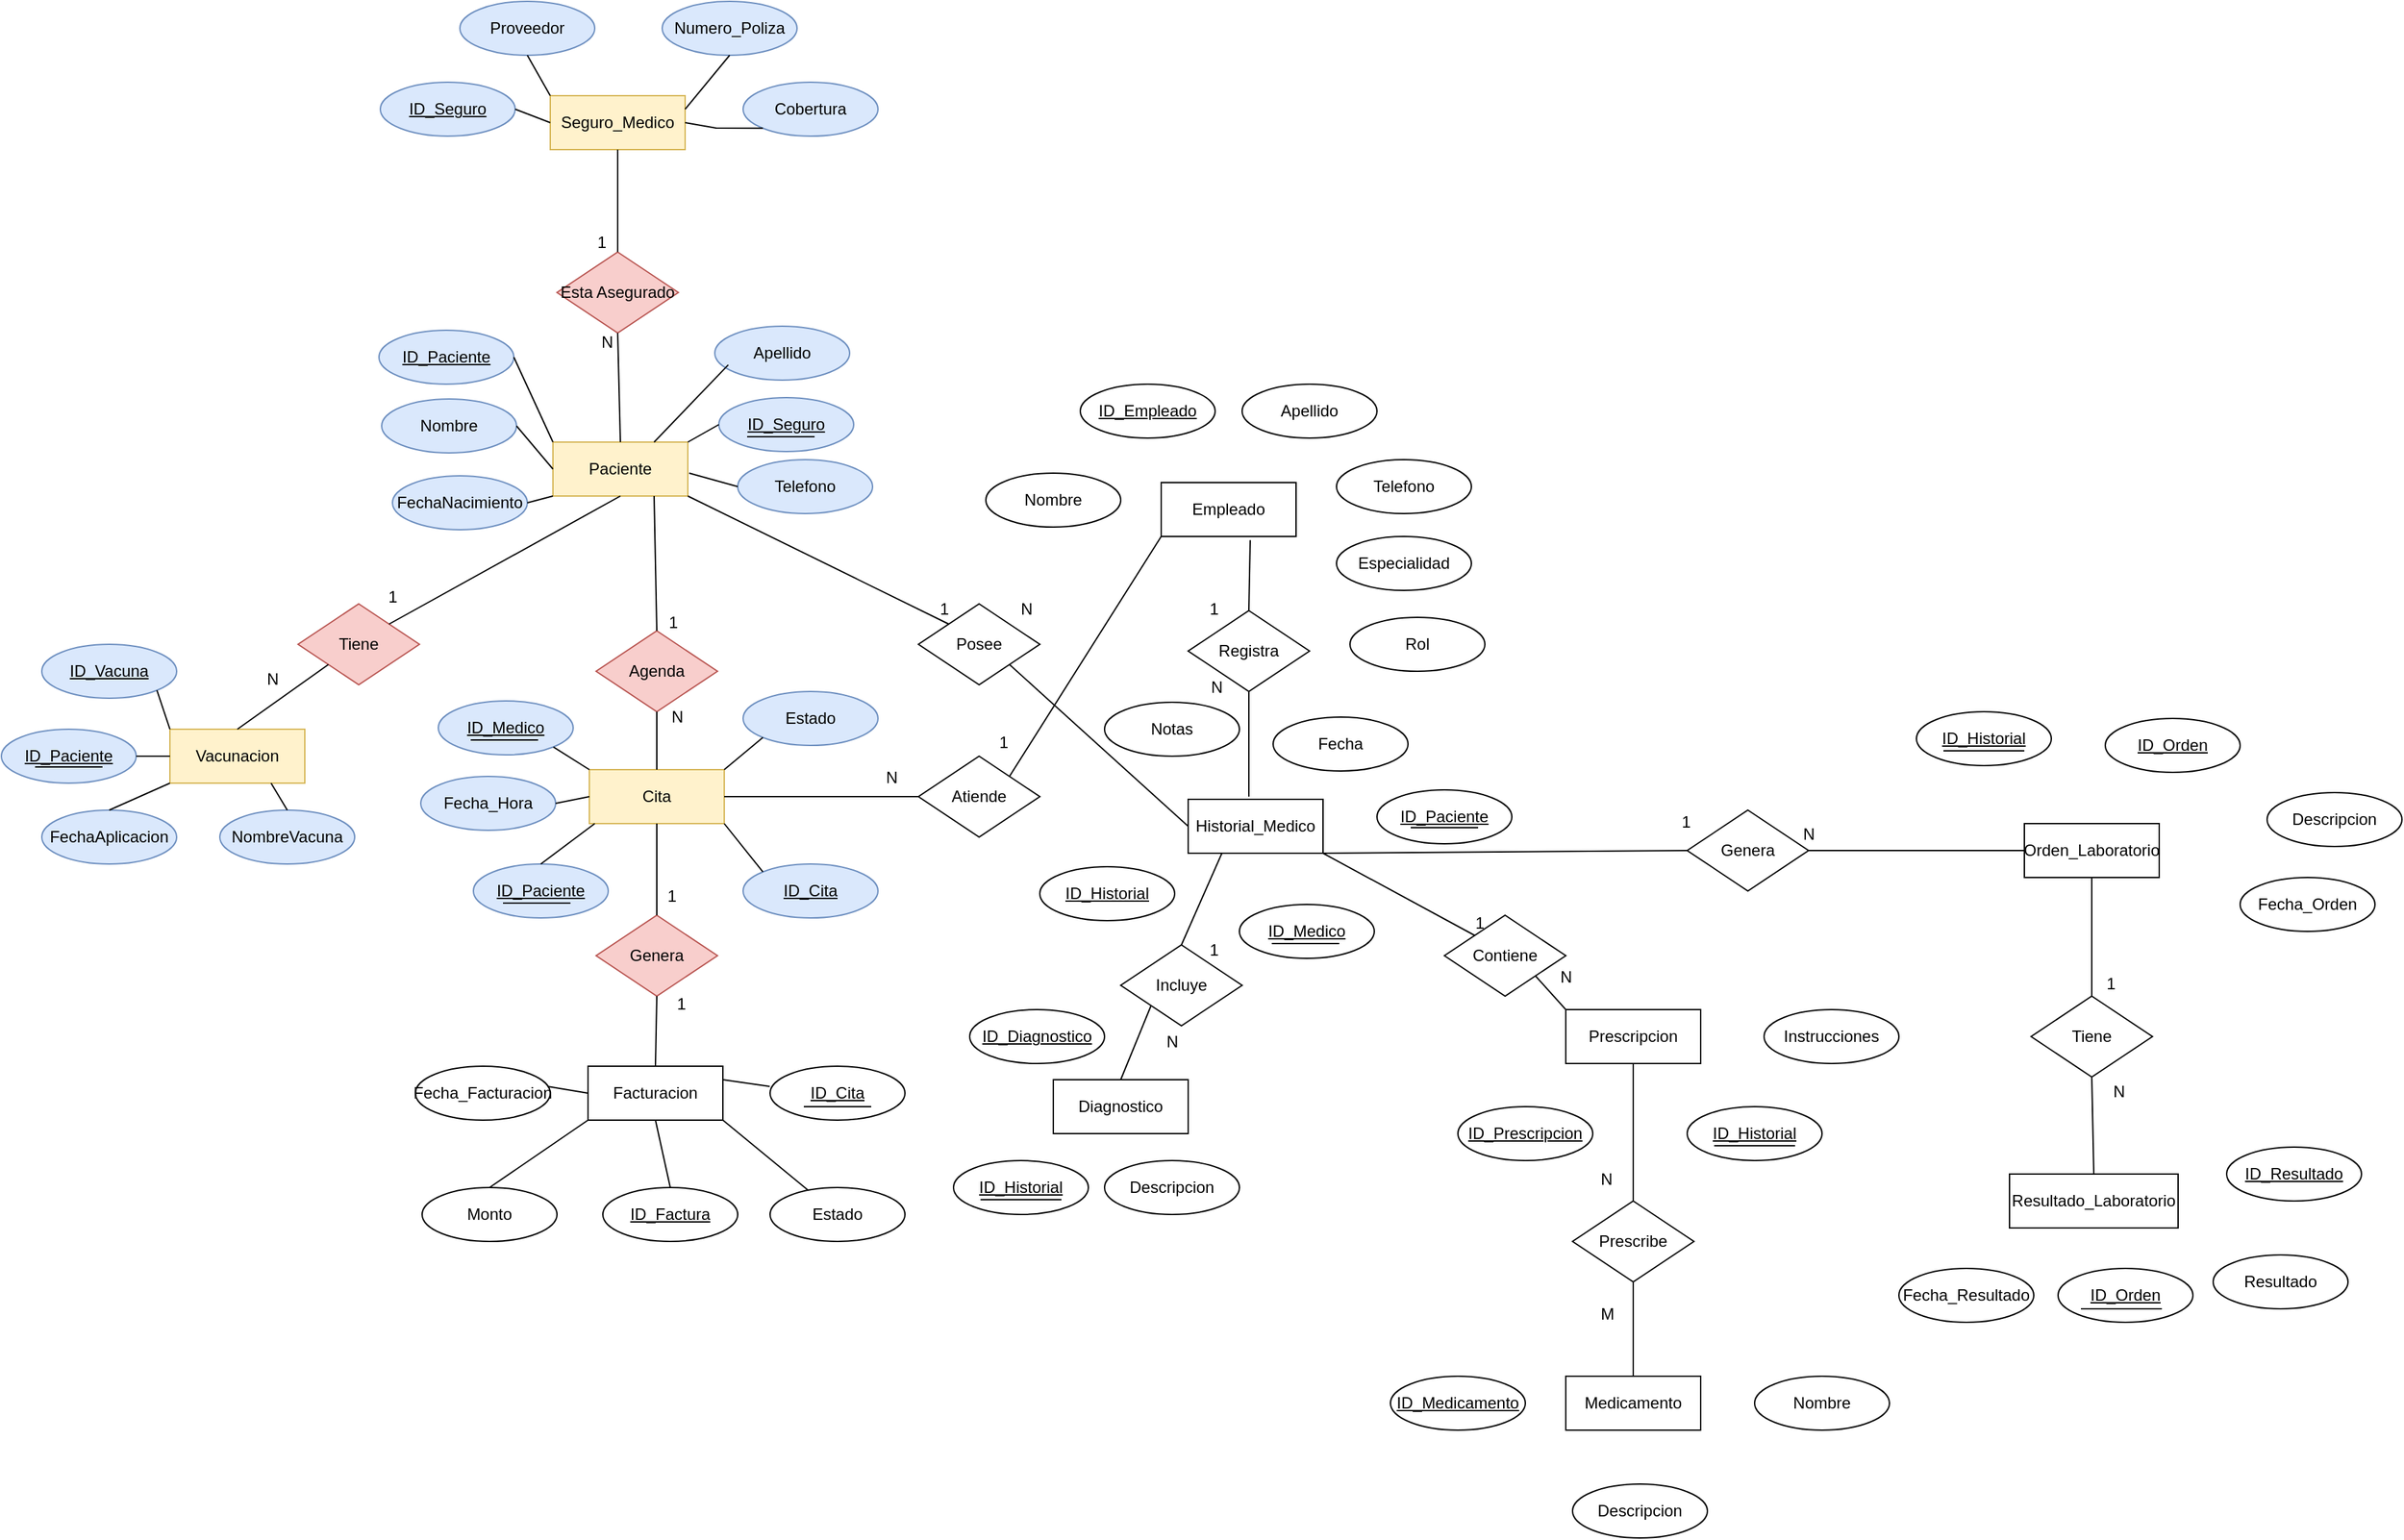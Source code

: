 <mxfile version="26.0.16">
  <diagram name="Page-1" id="Qb8e3pl5RaUtBhnUwZ13">
    <mxGraphModel dx="1725" dy="1564" grid="1" gridSize="10" guides="1" tooltips="1" connect="1" arrows="1" fold="1" page="1" pageScale="1" pageWidth="850" pageHeight="1100" math="0" shadow="0">
      <root>
        <mxCell id="0" />
        <mxCell id="1" parent="0" />
        <mxCell id="stkBc33TZ4ZUdulqgKSo-1" value="Paciente" style="whiteSpace=wrap;html=1;align=center;fillColor=#fff2cc;strokeColor=#d6b656;" vertex="1" parent="1">
          <mxGeometry x="119" y="-263" width="100" height="40" as="geometry" />
        </mxCell>
        <mxCell id="stkBc33TZ4ZUdulqgKSo-2" value="ID_Paciente" style="ellipse;whiteSpace=wrap;html=1;align=center;fontStyle=4;fillColor=#dae8fc;strokeColor=#6c8ebf;" vertex="1" parent="1">
          <mxGeometry x="-10" y="-346" width="100" height="40" as="geometry" />
        </mxCell>
        <mxCell id="stkBc33TZ4ZUdulqgKSo-3" value="Nombre" style="ellipse;whiteSpace=wrap;html=1;align=center;fillColor=#dae8fc;strokeColor=#6c8ebf;" vertex="1" parent="1">
          <mxGeometry x="-8" y="-295" width="100" height="40" as="geometry" />
        </mxCell>
        <mxCell id="stkBc33TZ4ZUdulqgKSo-4" value="Apellido" style="ellipse;whiteSpace=wrap;html=1;align=center;fillColor=#dae8fc;strokeColor=#6c8ebf;" vertex="1" parent="1">
          <mxGeometry x="239" y="-349" width="100" height="40" as="geometry" />
        </mxCell>
        <mxCell id="stkBc33TZ4ZUdulqgKSo-5" value="FechaNacimiento" style="ellipse;whiteSpace=wrap;html=1;align=center;fillColor=#dae8fc;strokeColor=#6c8ebf;" vertex="1" parent="1">
          <mxGeometry y="-238" width="100" height="40" as="geometry" />
        </mxCell>
        <mxCell id="stkBc33TZ4ZUdulqgKSo-8" value="Telefono" style="ellipse;whiteSpace=wrap;html=1;align=center;fillColor=#dae8fc;strokeColor=#6c8ebf;" vertex="1" parent="1">
          <mxGeometry x="256" y="-250" width="100" height="40" as="geometry" />
        </mxCell>
        <mxCell id="stkBc33TZ4ZUdulqgKSo-11" value="ID_Seguro" style="ellipse;whiteSpace=wrap;html=1;align=center;fontStyle=4;fillColor=#dae8fc;strokeColor=#6c8ebf;" vertex="1" parent="1">
          <mxGeometry x="242" y="-296" width="100" height="40" as="geometry" />
        </mxCell>
        <mxCell id="stkBc33TZ4ZUdulqgKSo-14" value="" style="endArrow=none;html=1;rounded=0;" edge="1" parent="1">
          <mxGeometry relative="1" as="geometry">
            <mxPoint x="263" y="-267" as="sourcePoint" />
            <mxPoint x="313" y="-267" as="targetPoint" />
          </mxGeometry>
        </mxCell>
        <mxCell id="stkBc33TZ4ZUdulqgKSo-15" value="Vacunacion" style="whiteSpace=wrap;html=1;align=center;fillColor=#fff2cc;strokeColor=#d6b656;" vertex="1" parent="1">
          <mxGeometry x="-165" y="-50" width="100" height="40" as="geometry" />
        </mxCell>
        <mxCell id="stkBc33TZ4ZUdulqgKSo-16" value="ID_Paciente" style="ellipse;whiteSpace=wrap;html=1;align=center;fontStyle=4;fillColor=#dae8fc;strokeColor=#6c8ebf;" vertex="1" parent="1">
          <mxGeometry x="-290" y="-50" width="100" height="40" as="geometry" />
        </mxCell>
        <mxCell id="stkBc33TZ4ZUdulqgKSo-17" value="ID_Vacuna" style="ellipse;whiteSpace=wrap;html=1;align=center;fontStyle=4;fillColor=#dae8fc;strokeColor=#6c8ebf;" vertex="1" parent="1">
          <mxGeometry x="-260" y="-113" width="100" height="40" as="geometry" />
        </mxCell>
        <mxCell id="stkBc33TZ4ZUdulqgKSo-19" value="NombreVacuna" style="ellipse;whiteSpace=wrap;html=1;align=center;fillColor=#dae8fc;strokeColor=#6c8ebf;" vertex="1" parent="1">
          <mxGeometry x="-128" y="10" width="100" height="40" as="geometry" />
        </mxCell>
        <mxCell id="stkBc33TZ4ZUdulqgKSo-20" value="FechaAplicacion" style="ellipse;whiteSpace=wrap;html=1;align=center;fillColor=#dae8fc;strokeColor=#6c8ebf;" vertex="1" parent="1">
          <mxGeometry x="-260" y="10" width="100" height="40" as="geometry" />
        </mxCell>
        <mxCell id="stkBc33TZ4ZUdulqgKSo-21" value="Tiene" style="shape=rhombus;perimeter=rhombusPerimeter;whiteSpace=wrap;html=1;align=center;fillColor=#f8cecc;strokeColor=#b85450;" vertex="1" parent="1">
          <mxGeometry x="-70" y="-143" width="90" height="60" as="geometry" />
        </mxCell>
        <mxCell id="stkBc33TZ4ZUdulqgKSo-22" value="" style="endArrow=none;html=1;rounded=0;exitX=0;exitY=1;exitDx=0;exitDy=0;entryX=0.5;entryY=0;entryDx=0;entryDy=0;" edge="1" parent="1" source="stkBc33TZ4ZUdulqgKSo-21" target="stkBc33TZ4ZUdulqgKSo-15">
          <mxGeometry relative="1" as="geometry">
            <mxPoint x="-78.41" y="-80.98" as="sourcePoint" />
            <mxPoint x="180" y="-100" as="targetPoint" />
          </mxGeometry>
        </mxCell>
        <mxCell id="stkBc33TZ4ZUdulqgKSo-23" value="" style="endArrow=none;html=1;rounded=0;exitX=1;exitY=0;exitDx=0;exitDy=0;entryX=0.5;entryY=1;entryDx=0;entryDy=0;" edge="1" parent="1" source="stkBc33TZ4ZUdulqgKSo-21" target="stkBc33TZ4ZUdulqgKSo-1">
          <mxGeometry relative="1" as="geometry">
            <mxPoint x="-37" y="-88" as="sourcePoint" />
            <mxPoint x="-65" y="-50" as="targetPoint" />
          </mxGeometry>
        </mxCell>
        <mxCell id="stkBc33TZ4ZUdulqgKSo-24" value="1" style="text;strokeColor=none;fillColor=none;spacingLeft=4;spacingRight=4;overflow=hidden;rotatable=0;points=[[0,0.5],[1,0.5]];portConstraint=eastwest;fontSize=12;whiteSpace=wrap;html=1;" vertex="1" parent="1">
          <mxGeometry x="-9" y="-162" width="40" height="30" as="geometry" />
        </mxCell>
        <mxCell id="stkBc33TZ4ZUdulqgKSo-25" value="N" style="text;strokeColor=none;fillColor=none;spacingLeft=4;spacingRight=4;overflow=hidden;rotatable=0;points=[[0,0.5],[1,0.5]];portConstraint=eastwest;fontSize=12;whiteSpace=wrap;html=1;" vertex="1" parent="1">
          <mxGeometry x="149" y="-351" width="40" height="30" as="geometry" />
        </mxCell>
        <mxCell id="stkBc33TZ4ZUdulqgKSo-27" value="Seguro_Medico" style="whiteSpace=wrap;html=1;align=center;fillColor=#fff2cc;strokeColor=#d6b656;" vertex="1" parent="1">
          <mxGeometry x="117" y="-520" width="100" height="40" as="geometry" />
        </mxCell>
        <mxCell id="stkBc33TZ4ZUdulqgKSo-28" value="ID_Seguro" style="ellipse;whiteSpace=wrap;html=1;align=center;fontStyle=4;fillColor=#dae8fc;strokeColor=#6c8ebf;" vertex="1" parent="1">
          <mxGeometry x="-9" y="-530" width="100" height="40" as="geometry" />
        </mxCell>
        <mxCell id="stkBc33TZ4ZUdulqgKSo-30" value="Proveedor" style="ellipse;whiteSpace=wrap;html=1;align=center;fillColor=#dae8fc;strokeColor=#6c8ebf;" vertex="1" parent="1">
          <mxGeometry x="50" y="-590" width="100" height="40" as="geometry" />
        </mxCell>
        <mxCell id="stkBc33TZ4ZUdulqgKSo-31" value="Numero_Poliza" style="ellipse;whiteSpace=wrap;html=1;align=center;fillColor=#dae8fc;strokeColor=#6c8ebf;" vertex="1" parent="1">
          <mxGeometry x="200" y="-590" width="100" height="40" as="geometry" />
        </mxCell>
        <mxCell id="stkBc33TZ4ZUdulqgKSo-33" value="Cobertura" style="ellipse;whiteSpace=wrap;html=1;align=center;fillColor=#dae8fc;strokeColor=#6c8ebf;" vertex="1" parent="1">
          <mxGeometry x="260" y="-530" width="100" height="40" as="geometry" />
        </mxCell>
        <mxCell id="stkBc33TZ4ZUdulqgKSo-34" value="Esta Asegurado" style="shape=rhombus;perimeter=rhombusPerimeter;whiteSpace=wrap;html=1;align=center;fillColor=#f8cecc;strokeColor=#b85450;" vertex="1" parent="1">
          <mxGeometry x="122" y="-404" width="90" height="60" as="geometry" />
        </mxCell>
        <mxCell id="stkBc33TZ4ZUdulqgKSo-35" value="" style="endArrow=none;html=1;rounded=0;exitX=0.5;exitY=1;exitDx=0;exitDy=0;entryX=0.5;entryY=0;entryDx=0;entryDy=0;" edge="1" parent="1" source="stkBc33TZ4ZUdulqgKSo-34" target="stkBc33TZ4ZUdulqgKSo-1">
          <mxGeometry relative="1" as="geometry">
            <mxPoint x="8" y="-118" as="sourcePoint" />
            <mxPoint x="179" y="-213" as="targetPoint" />
          </mxGeometry>
        </mxCell>
        <mxCell id="stkBc33TZ4ZUdulqgKSo-36" value="" style="endArrow=none;html=1;rounded=0;exitX=0.5;exitY=0;exitDx=0;exitDy=0;entryX=0.5;entryY=1;entryDx=0;entryDy=0;" edge="1" parent="1" source="stkBc33TZ4ZUdulqgKSo-34" target="stkBc33TZ4ZUdulqgKSo-27">
          <mxGeometry relative="1" as="geometry">
            <mxPoint x="177" y="-334" as="sourcePoint" />
            <mxPoint x="179" y="-253" as="targetPoint" />
          </mxGeometry>
        </mxCell>
        <mxCell id="stkBc33TZ4ZUdulqgKSo-37" value="N" style="text;strokeColor=none;fillColor=none;spacingLeft=4;spacingRight=4;overflow=hidden;rotatable=0;points=[[0,0.5],[1,0.5]];portConstraint=eastwest;fontSize=12;whiteSpace=wrap;html=1;" vertex="1" parent="1">
          <mxGeometry x="-99" y="-101" width="40" height="30" as="geometry" />
        </mxCell>
        <mxCell id="stkBc33TZ4ZUdulqgKSo-38" value="1" style="text;strokeColor=none;fillColor=none;spacingLeft=4;spacingRight=4;overflow=hidden;rotatable=0;points=[[0,0.5],[1,0.5]];portConstraint=eastwest;fontSize=12;whiteSpace=wrap;html=1;" vertex="1" parent="1">
          <mxGeometry x="146" y="-425" width="40" height="30" as="geometry" />
        </mxCell>
        <mxCell id="stkBc33TZ4ZUdulqgKSo-39" value="Cita" style="whiteSpace=wrap;html=1;align=center;fillColor=#fff2cc;strokeColor=#d6b656;" vertex="1" parent="1">
          <mxGeometry x="146" y="-20" width="100" height="40" as="geometry" />
        </mxCell>
        <mxCell id="stkBc33TZ4ZUdulqgKSo-40" value="ID_Paciente" style="ellipse;whiteSpace=wrap;html=1;align=center;fontStyle=4;fillColor=#dae8fc;strokeColor=#6c8ebf;" vertex="1" parent="1">
          <mxGeometry x="60" y="50" width="100" height="40" as="geometry" />
        </mxCell>
        <mxCell id="stkBc33TZ4ZUdulqgKSo-41" value="ID_Cita" style="ellipse;whiteSpace=wrap;html=1;align=center;fontStyle=4;" vertex="1" parent="1">
          <mxGeometry x="280" y="200" width="100" height="40" as="geometry" />
        </mxCell>
        <mxCell id="stkBc33TZ4ZUdulqgKSo-42" value="ID_Medico" style="ellipse;whiteSpace=wrap;html=1;align=center;fontStyle=4;fillColor=#dae8fc;strokeColor=#6c8ebf;" vertex="1" parent="1">
          <mxGeometry x="34" y="-71" width="100" height="40" as="geometry" />
        </mxCell>
        <mxCell id="stkBc33TZ4ZUdulqgKSo-43" value="Fecha_Hora" style="ellipse;whiteSpace=wrap;html=1;align=center;fillColor=#dae8fc;strokeColor=#6c8ebf;" vertex="1" parent="1">
          <mxGeometry x="21" y="-15" width="100" height="40" as="geometry" />
        </mxCell>
        <mxCell id="stkBc33TZ4ZUdulqgKSo-44" value="Estado" style="ellipse;whiteSpace=wrap;html=1;align=center;fillColor=#dae8fc;strokeColor=#6c8ebf;" vertex="1" parent="1">
          <mxGeometry x="260" y="-78" width="100" height="40" as="geometry" />
        </mxCell>
        <mxCell id="stkBc33TZ4ZUdulqgKSo-45" value="Agenda" style="shape=rhombus;perimeter=rhombusPerimeter;whiteSpace=wrap;html=1;align=center;fillColor=#f8cecc;strokeColor=#b85450;" vertex="1" parent="1">
          <mxGeometry x="151" y="-123" width="90" height="60" as="geometry" />
        </mxCell>
        <mxCell id="stkBc33TZ4ZUdulqgKSo-46" value="" style="endArrow=none;html=1;rounded=0;exitX=0.75;exitY=1;exitDx=0;exitDy=0;entryX=0.5;entryY=0;entryDx=0;entryDy=0;" edge="1" parent="1" source="stkBc33TZ4ZUdulqgKSo-1" target="stkBc33TZ4ZUdulqgKSo-45">
          <mxGeometry relative="1" as="geometry">
            <mxPoint x="440" y="-123" as="sourcePoint" />
            <mxPoint x="442" y="-42" as="targetPoint" />
          </mxGeometry>
        </mxCell>
        <mxCell id="stkBc33TZ4ZUdulqgKSo-47" value="" style="endArrow=none;html=1;rounded=0;exitX=0.5;exitY=1;exitDx=0;exitDy=0;entryX=0.5;entryY=0;entryDx=0;entryDy=0;" edge="1" parent="1" source="stkBc33TZ4ZUdulqgKSo-45" target="stkBc33TZ4ZUdulqgKSo-39">
          <mxGeometry relative="1" as="geometry">
            <mxPoint x="204" y="-213" as="sourcePoint" />
            <mxPoint x="206" y="-113" as="targetPoint" />
          </mxGeometry>
        </mxCell>
        <mxCell id="stkBc33TZ4ZUdulqgKSo-48" value="1" style="text;strokeColor=none;fillColor=none;spacingLeft=4;spacingRight=4;overflow=hidden;rotatable=0;points=[[0,0.5],[1,0.5]];portConstraint=eastwest;fontSize=12;whiteSpace=wrap;html=1;" vertex="1" parent="1">
          <mxGeometry x="199" y="-143" width="40" height="30" as="geometry" />
        </mxCell>
        <mxCell id="stkBc33TZ4ZUdulqgKSo-49" value="N" style="text;strokeColor=none;fillColor=none;spacingLeft=4;spacingRight=4;overflow=hidden;rotatable=0;points=[[0,0.5],[1,0.5]];portConstraint=eastwest;fontSize=12;whiteSpace=wrap;html=1;" vertex="1" parent="1">
          <mxGeometry x="201" y="-73" width="40" height="30" as="geometry" />
        </mxCell>
        <mxCell id="stkBc33TZ4ZUdulqgKSo-50" value="" style="endArrow=none;html=1;rounded=0;" edge="1" parent="1">
          <mxGeometry relative="1" as="geometry">
            <mxPoint x="-265" y="-22" as="sourcePoint" />
            <mxPoint x="-215" y="-22" as="targetPoint" />
          </mxGeometry>
        </mxCell>
        <mxCell id="stkBc33TZ4ZUdulqgKSo-51" value="" style="endArrow=none;html=1;rounded=0;" edge="1" parent="1">
          <mxGeometry relative="1" as="geometry">
            <mxPoint x="58" y="-42" as="sourcePoint" />
            <mxPoint x="108" y="-42" as="targetPoint" />
          </mxGeometry>
        </mxCell>
        <mxCell id="stkBc33TZ4ZUdulqgKSo-52" value="" style="endArrow=none;html=1;rounded=0;" edge="1" parent="1">
          <mxGeometry relative="1" as="geometry">
            <mxPoint x="82" y="79" as="sourcePoint" />
            <mxPoint x="132" y="79" as="targetPoint" />
          </mxGeometry>
        </mxCell>
        <mxCell id="stkBc33TZ4ZUdulqgKSo-53" value="Facturacion" style="whiteSpace=wrap;html=1;align=center;" vertex="1" parent="1">
          <mxGeometry x="145" y="200" width="100" height="40" as="geometry" />
        </mxCell>
        <mxCell id="stkBc33TZ4ZUdulqgKSo-54" value="ID_Factura" style="ellipse;whiteSpace=wrap;html=1;align=center;fontStyle=4;" vertex="1" parent="1">
          <mxGeometry x="156" y="290" width="100" height="40" as="geometry" />
        </mxCell>
        <mxCell id="stkBc33TZ4ZUdulqgKSo-55" value="Monto" style="ellipse;whiteSpace=wrap;html=1;align=center;" vertex="1" parent="1">
          <mxGeometry x="22" y="290" width="100" height="40" as="geometry" />
        </mxCell>
        <mxCell id="stkBc33TZ4ZUdulqgKSo-56" value="Estado" style="ellipse;whiteSpace=wrap;html=1;align=center;" vertex="1" parent="1">
          <mxGeometry x="280" y="290" width="100" height="40" as="geometry" />
        </mxCell>
        <mxCell id="stkBc33TZ4ZUdulqgKSo-57" value="Fecha_Facturacion" style="ellipse;whiteSpace=wrap;html=1;align=center;" vertex="1" parent="1">
          <mxGeometry x="17" y="200" width="100" height="40" as="geometry" />
        </mxCell>
        <mxCell id="stkBc33TZ4ZUdulqgKSo-58" value="ID_Cita" style="ellipse;whiteSpace=wrap;html=1;align=center;fontStyle=4;fillColor=#dae8fc;strokeColor=#6c8ebf;" vertex="1" parent="1">
          <mxGeometry x="260" y="50" width="100" height="40" as="geometry" />
        </mxCell>
        <mxCell id="stkBc33TZ4ZUdulqgKSo-59" value="" style="endArrow=none;html=1;rounded=0;" edge="1" parent="1">
          <mxGeometry relative="1" as="geometry">
            <mxPoint x="305" y="230" as="sourcePoint" />
            <mxPoint x="355" y="230" as="targetPoint" />
          </mxGeometry>
        </mxCell>
        <mxCell id="stkBc33TZ4ZUdulqgKSo-60" value="Genera" style="shape=rhombus;perimeter=rhombusPerimeter;whiteSpace=wrap;html=1;align=center;fillColor=#f8cecc;strokeColor=#b85450;" vertex="1" parent="1">
          <mxGeometry x="151" y="88" width="90" height="60" as="geometry" />
        </mxCell>
        <mxCell id="stkBc33TZ4ZUdulqgKSo-61" value="" style="endArrow=none;html=1;rounded=0;exitX=0.5;exitY=1;exitDx=0;exitDy=0;entryX=0.5;entryY=0;entryDx=0;entryDy=0;" edge="1" parent="1" source="stkBc33TZ4ZUdulqgKSo-39" target="stkBc33TZ4ZUdulqgKSo-60">
          <mxGeometry relative="1" as="geometry">
            <mxPoint x="200" y="40" as="sourcePoint" />
            <mxPoint x="200" y="83" as="targetPoint" />
          </mxGeometry>
        </mxCell>
        <mxCell id="stkBc33TZ4ZUdulqgKSo-63" value="" style="endArrow=none;html=1;rounded=0;entryX=0.5;entryY=0;entryDx=0;entryDy=0;exitX=0.5;exitY=1;exitDx=0;exitDy=0;" edge="1" parent="1" source="stkBc33TZ4ZUdulqgKSo-60" target="stkBc33TZ4ZUdulqgKSo-53">
          <mxGeometry relative="1" as="geometry">
            <mxPoint x="292" y="120" as="sourcePoint" />
            <mxPoint x="291.5" y="188" as="targetPoint" />
          </mxGeometry>
        </mxCell>
        <mxCell id="stkBc33TZ4ZUdulqgKSo-64" value="1" style="text;strokeColor=none;fillColor=none;spacingLeft=4;spacingRight=4;overflow=hidden;rotatable=0;points=[[0,0.5],[1,0.5]];portConstraint=eastwest;fontSize=12;whiteSpace=wrap;html=1;" vertex="1" parent="1">
          <mxGeometry x="198" y="60" width="40" height="30" as="geometry" />
        </mxCell>
        <mxCell id="stkBc33TZ4ZUdulqgKSo-66" value="1" style="text;strokeColor=none;fillColor=none;spacingLeft=4;spacingRight=4;overflow=hidden;rotatable=0;points=[[0,0.5],[1,0.5]];portConstraint=eastwest;fontSize=12;whiteSpace=wrap;html=1;" vertex="1" parent="1">
          <mxGeometry x="205" y="140" width="40" height="30" as="geometry" />
        </mxCell>
        <mxCell id="stkBc33TZ4ZUdulqgKSo-68" value="Empleado" style="whiteSpace=wrap;html=1;align=center;" vertex="1" parent="1">
          <mxGeometry x="570" y="-233" width="100" height="40" as="geometry" />
        </mxCell>
        <mxCell id="stkBc33TZ4ZUdulqgKSo-69" value="ID_Empleado" style="ellipse;whiteSpace=wrap;html=1;align=center;fontStyle=4;" vertex="1" parent="1">
          <mxGeometry x="510" y="-306" width="100" height="40" as="geometry" />
        </mxCell>
        <mxCell id="stkBc33TZ4ZUdulqgKSo-70" value="Nombre" style="ellipse;whiteSpace=wrap;html=1;align=center;" vertex="1" parent="1">
          <mxGeometry x="440" y="-240" width="100" height="40" as="geometry" />
        </mxCell>
        <mxCell id="stkBc33TZ4ZUdulqgKSo-71" value="Apellido" style="ellipse;whiteSpace=wrap;html=1;align=center;" vertex="1" parent="1">
          <mxGeometry x="630" y="-306" width="100" height="40" as="geometry" />
        </mxCell>
        <mxCell id="stkBc33TZ4ZUdulqgKSo-72" value="Rol" style="ellipse;whiteSpace=wrap;html=1;align=center;" vertex="1" parent="1">
          <mxGeometry x="710" y="-133" width="100" height="40" as="geometry" />
        </mxCell>
        <mxCell id="stkBc33TZ4ZUdulqgKSo-73" value="Telefono" style="ellipse;whiteSpace=wrap;html=1;align=center;" vertex="1" parent="1">
          <mxGeometry x="700" y="-250" width="100" height="40" as="geometry" />
        </mxCell>
        <mxCell id="stkBc33TZ4ZUdulqgKSo-74" value="Especialidad" style="ellipse;whiteSpace=wrap;html=1;align=center;" vertex="1" parent="1">
          <mxGeometry x="700" y="-193" width="100" height="40" as="geometry" />
        </mxCell>
        <mxCell id="stkBc33TZ4ZUdulqgKSo-75" value="Atiende" style="shape=rhombus;perimeter=rhombusPerimeter;whiteSpace=wrap;html=1;align=center;" vertex="1" parent="1">
          <mxGeometry x="390" y="-30" width="90" height="60" as="geometry" />
        </mxCell>
        <mxCell id="stkBc33TZ4ZUdulqgKSo-76" value="" style="endArrow=none;html=1;rounded=0;exitX=1;exitY=0.5;exitDx=0;exitDy=0;entryX=0;entryY=0.5;entryDx=0;entryDy=0;" edge="1" parent="1" source="stkBc33TZ4ZUdulqgKSo-39" target="stkBc33TZ4ZUdulqgKSo-75">
          <mxGeometry relative="1" as="geometry">
            <mxPoint x="434" y="-123" as="sourcePoint" />
            <mxPoint x="436" y="-23" as="targetPoint" />
          </mxGeometry>
        </mxCell>
        <mxCell id="stkBc33TZ4ZUdulqgKSo-77" value="" style="endArrow=none;html=1;rounded=0;exitX=0;exitY=1;exitDx=0;exitDy=0;entryX=1;entryY=0;entryDx=0;entryDy=0;" edge="1" parent="1" source="stkBc33TZ4ZUdulqgKSo-68" target="stkBc33TZ4ZUdulqgKSo-75">
          <mxGeometry relative="1" as="geometry">
            <mxPoint x="538" y="-113" as="sourcePoint" />
            <mxPoint x="540" y="-13" as="targetPoint" />
          </mxGeometry>
        </mxCell>
        <mxCell id="stkBc33TZ4ZUdulqgKSo-78" value="1" style="text;strokeColor=none;fillColor=none;spacingLeft=4;spacingRight=4;overflow=hidden;rotatable=0;points=[[0,0.5],[1,0.5]];portConstraint=eastwest;fontSize=12;whiteSpace=wrap;html=1;" vertex="1" parent="1">
          <mxGeometry x="444" y="-54" width="40" height="30" as="geometry" />
        </mxCell>
        <mxCell id="stkBc33TZ4ZUdulqgKSo-79" value="N" style="text;strokeColor=none;fillColor=none;spacingLeft=4;spacingRight=4;overflow=hidden;rotatable=0;points=[[0,0.5],[1,0.5]];portConstraint=eastwest;fontSize=12;whiteSpace=wrap;html=1;" vertex="1" parent="1">
          <mxGeometry x="360" y="-28" width="40" height="30" as="geometry" />
        </mxCell>
        <mxCell id="stkBc33TZ4ZUdulqgKSo-81" value="Historial_Medico" style="whiteSpace=wrap;html=1;align=center;" vertex="1" parent="1">
          <mxGeometry x="590" y="2" width="100" height="40" as="geometry" />
        </mxCell>
        <mxCell id="stkBc33TZ4ZUdulqgKSo-82" value="ID_Historial" style="ellipse;whiteSpace=wrap;html=1;align=center;fontStyle=4;" vertex="1" parent="1">
          <mxGeometry x="416" y="270" width="100" height="40" as="geometry" />
        </mxCell>
        <mxCell id="stkBc33TZ4ZUdulqgKSo-83" value="ID_Paciente" style="ellipse;whiteSpace=wrap;html=1;align=center;fontStyle=4;" vertex="1" parent="1">
          <mxGeometry x="730" y="-5" width="100" height="40" as="geometry" />
        </mxCell>
        <mxCell id="stkBc33TZ4ZUdulqgKSo-85" value="ID_Medico" style="ellipse;whiteSpace=wrap;html=1;align=center;fontStyle=4;" vertex="1" parent="1">
          <mxGeometry x="628" y="80" width="100" height="40" as="geometry" />
        </mxCell>
        <mxCell id="stkBc33TZ4ZUdulqgKSo-86" value="Fecha" style="ellipse;whiteSpace=wrap;html=1;align=center;" vertex="1" parent="1">
          <mxGeometry x="653" y="-59" width="100" height="40" as="geometry" />
        </mxCell>
        <mxCell id="stkBc33TZ4ZUdulqgKSo-87" value="Notas" style="ellipse;whiteSpace=wrap;html=1;align=center;" vertex="1" parent="1">
          <mxGeometry x="528" y="-70" width="100" height="40" as="geometry" />
        </mxCell>
        <mxCell id="stkBc33TZ4ZUdulqgKSo-88" value="Posee" style="shape=rhombus;perimeter=rhombusPerimeter;whiteSpace=wrap;html=1;align=center;" vertex="1" parent="1">
          <mxGeometry x="390" y="-143" width="90" height="60" as="geometry" />
        </mxCell>
        <mxCell id="stkBc33TZ4ZUdulqgKSo-89" value="" style="endArrow=none;html=1;rounded=0;exitX=0;exitY=0.5;exitDx=0;exitDy=0;entryX=1;entryY=1;entryDx=0;entryDy=0;" edge="1" parent="1" source="stkBc33TZ4ZUdulqgKSo-81" target="stkBc33TZ4ZUdulqgKSo-88">
          <mxGeometry relative="1" as="geometry">
            <mxPoint x="580" y="-183" as="sourcePoint" />
            <mxPoint x="468" y="-5" as="targetPoint" />
          </mxGeometry>
        </mxCell>
        <mxCell id="stkBc33TZ4ZUdulqgKSo-90" value="" style="endArrow=none;html=1;rounded=0;exitX=0;exitY=0;exitDx=0;exitDy=0;entryX=1;entryY=1;entryDx=0;entryDy=0;" edge="1" parent="1" source="stkBc33TZ4ZUdulqgKSo-88" target="stkBc33TZ4ZUdulqgKSo-1">
          <mxGeometry relative="1" as="geometry">
            <mxPoint x="600" y="32" as="sourcePoint" />
            <mxPoint x="468" y="-88" as="targetPoint" />
          </mxGeometry>
        </mxCell>
        <mxCell id="stkBc33TZ4ZUdulqgKSo-91" value="1" style="text;strokeColor=none;fillColor=none;spacingLeft=4;spacingRight=4;overflow=hidden;rotatable=0;points=[[0,0.5],[1,0.5]];portConstraint=eastwest;fontSize=12;whiteSpace=wrap;html=1;" vertex="1" parent="1">
          <mxGeometry x="600" y="-153" width="40" height="30" as="geometry" />
        </mxCell>
        <mxCell id="stkBc33TZ4ZUdulqgKSo-92" value="N" style="text;strokeColor=none;fillColor=none;spacingLeft=4;spacingRight=4;overflow=hidden;rotatable=0;points=[[0,0.5],[1,0.5]];portConstraint=eastwest;fontSize=12;whiteSpace=wrap;html=1;" vertex="1" parent="1">
          <mxGeometry x="460" y="-153" width="40" height="30" as="geometry" />
        </mxCell>
        <mxCell id="stkBc33TZ4ZUdulqgKSo-93" value="Registra" style="shape=rhombus;perimeter=rhombusPerimeter;whiteSpace=wrap;html=1;align=center;" vertex="1" parent="1">
          <mxGeometry x="590" y="-138" width="90" height="60" as="geometry" />
        </mxCell>
        <mxCell id="stkBc33TZ4ZUdulqgKSo-94" value="" style="endArrow=none;html=1;rounded=0;exitX=0.66;exitY=1.07;exitDx=0;exitDy=0;entryX=0.5;entryY=0;entryDx=0;entryDy=0;exitPerimeter=0;" edge="1" parent="1" source="stkBc33TZ4ZUdulqgKSo-68" target="stkBc33TZ4ZUdulqgKSo-93">
          <mxGeometry relative="1" as="geometry">
            <mxPoint x="580" y="-183" as="sourcePoint" />
            <mxPoint x="468" y="-5" as="targetPoint" />
          </mxGeometry>
        </mxCell>
        <mxCell id="stkBc33TZ4ZUdulqgKSo-95" value="" style="endArrow=none;html=1;rounded=0;exitX=0.5;exitY=1;exitDx=0;exitDy=0;" edge="1" parent="1" source="stkBc33TZ4ZUdulqgKSo-93">
          <mxGeometry relative="1" as="geometry">
            <mxPoint x="590" y="-173" as="sourcePoint" />
            <mxPoint x="635" as="targetPoint" />
          </mxGeometry>
        </mxCell>
        <mxCell id="stkBc33TZ4ZUdulqgKSo-96" value="1" style="text;strokeColor=none;fillColor=none;spacingLeft=4;spacingRight=4;overflow=hidden;rotatable=0;points=[[0,0.5],[1,0.5]];portConstraint=eastwest;fontSize=12;whiteSpace=wrap;html=1;" vertex="1" parent="1">
          <mxGeometry x="400" y="-153" width="40" height="30" as="geometry" />
        </mxCell>
        <mxCell id="stkBc33TZ4ZUdulqgKSo-97" value="N" style="text;strokeColor=none;fillColor=none;spacingLeft=4;spacingRight=4;overflow=hidden;rotatable=0;points=[[0,0.5],[1,0.5]];portConstraint=eastwest;fontSize=12;whiteSpace=wrap;html=1;" vertex="1" parent="1">
          <mxGeometry x="601" y="-95" width="40" height="30" as="geometry" />
        </mxCell>
        <mxCell id="stkBc33TZ4ZUdulqgKSo-98" value="" style="endArrow=none;html=1;rounded=0;" edge="1" parent="1">
          <mxGeometry relative="1" as="geometry">
            <mxPoint x="755" y="23" as="sourcePoint" />
            <mxPoint x="805" y="23" as="targetPoint" />
          </mxGeometry>
        </mxCell>
        <mxCell id="stkBc33TZ4ZUdulqgKSo-99" value="" style="endArrow=none;html=1;rounded=0;" edge="1" parent="1">
          <mxGeometry relative="1" as="geometry">
            <mxPoint x="652" y="109" as="sourcePoint" />
            <mxPoint x="702" y="109" as="targetPoint" />
          </mxGeometry>
        </mxCell>
        <mxCell id="stkBc33TZ4ZUdulqgKSo-100" value="Diagnostico" style="whiteSpace=wrap;html=1;align=center;" vertex="1" parent="1">
          <mxGeometry x="490" y="210" width="100" height="40" as="geometry" />
        </mxCell>
        <mxCell id="stkBc33TZ4ZUdulqgKSo-101" value="ID_Historial" style="ellipse;whiteSpace=wrap;html=1;align=center;fontStyle=4;" vertex="1" parent="1">
          <mxGeometry x="480" y="52" width="100" height="40" as="geometry" />
        </mxCell>
        <mxCell id="stkBc33TZ4ZUdulqgKSo-102" value="ID_Resultado" style="ellipse;whiteSpace=wrap;html=1;align=center;fontStyle=4;" vertex="1" parent="1">
          <mxGeometry x="1360" y="260" width="100" height="40" as="geometry" />
        </mxCell>
        <mxCell id="stkBc33TZ4ZUdulqgKSo-103" value="Descripcion" style="ellipse;whiteSpace=wrap;html=1;align=center;" vertex="1" parent="1">
          <mxGeometry x="528" y="270" width="100" height="40" as="geometry" />
        </mxCell>
        <mxCell id="stkBc33TZ4ZUdulqgKSo-112" value="" style="endArrow=none;html=1;rounded=0;" edge="1" parent="1">
          <mxGeometry relative="1" as="geometry">
            <mxPoint x="436" y="299" as="sourcePoint" />
            <mxPoint x="496" y="299" as="targetPoint" />
          </mxGeometry>
        </mxCell>
        <mxCell id="stkBc33TZ4ZUdulqgKSo-113" value="Incluye" style="shape=rhombus;perimeter=rhombusPerimeter;whiteSpace=wrap;html=1;align=center;" vertex="1" parent="1">
          <mxGeometry x="540" y="110" width="90" height="60" as="geometry" />
        </mxCell>
        <mxCell id="stkBc33TZ4ZUdulqgKSo-115" value="" style="endArrow=none;html=1;rounded=0;entryX=0.25;entryY=1;entryDx=0;entryDy=0;exitX=0.5;exitY=0;exitDx=0;exitDy=0;" edge="1" parent="1" source="stkBc33TZ4ZUdulqgKSo-113" target="stkBc33TZ4ZUdulqgKSo-81">
          <mxGeometry relative="1" as="geometry">
            <mxPoint x="590" y="110" as="sourcePoint" />
            <mxPoint x="750" y="110" as="targetPoint" />
          </mxGeometry>
        </mxCell>
        <mxCell id="stkBc33TZ4ZUdulqgKSo-117" value="" style="endArrow=none;html=1;rounded=0;entryX=0;entryY=1;entryDx=0;entryDy=0;exitX=0.5;exitY=0;exitDx=0;exitDy=0;" edge="1" parent="1" source="stkBc33TZ4ZUdulqgKSo-100" target="stkBc33TZ4ZUdulqgKSo-113">
          <mxGeometry relative="1" as="geometry">
            <mxPoint x="595" y="120" as="sourcePoint" />
            <mxPoint x="625" y="52" as="targetPoint" />
          </mxGeometry>
        </mxCell>
        <mxCell id="stkBc33TZ4ZUdulqgKSo-118" value="1" style="text;strokeColor=none;fillColor=none;spacingLeft=4;spacingRight=4;overflow=hidden;rotatable=0;points=[[0,0.5],[1,0.5]];portConstraint=eastwest;fontSize=12;whiteSpace=wrap;html=1;" vertex="1" parent="1">
          <mxGeometry x="950" y="5" width="40" height="30" as="geometry" />
        </mxCell>
        <mxCell id="stkBc33TZ4ZUdulqgKSo-119" value="N" style="text;strokeColor=none;fillColor=none;spacingLeft=4;spacingRight=4;overflow=hidden;rotatable=0;points=[[0,0.5],[1,0.5]];portConstraint=eastwest;fontSize=12;whiteSpace=wrap;html=1;" vertex="1" parent="1">
          <mxGeometry x="860" y="120" width="40" height="30" as="geometry" />
        </mxCell>
        <mxCell id="stkBc33TZ4ZUdulqgKSo-120" value="Prescripcion" style="whiteSpace=wrap;html=1;align=center;" vertex="1" parent="1">
          <mxGeometry x="870" y="158" width="100" height="40" as="geometry" />
        </mxCell>
        <mxCell id="stkBc33TZ4ZUdulqgKSo-121" value="ID_Diagnostico" style="ellipse;whiteSpace=wrap;html=1;align=center;fontStyle=4;" vertex="1" parent="1">
          <mxGeometry x="428" y="158" width="100" height="40" as="geometry" />
        </mxCell>
        <mxCell id="stkBc33TZ4ZUdulqgKSo-122" value="ID_Historial" style="ellipse;whiteSpace=wrap;html=1;align=center;fontStyle=4;" vertex="1" parent="1">
          <mxGeometry x="960" y="230" width="100" height="40" as="geometry" />
        </mxCell>
        <mxCell id="stkBc33TZ4ZUdulqgKSo-123" value="" style="endArrow=none;html=1;rounded=0;" edge="1" parent="1">
          <mxGeometry relative="1" as="geometry">
            <mxPoint x="980" y="259" as="sourcePoint" />
            <mxPoint x="1040" y="259" as="targetPoint" />
          </mxGeometry>
        </mxCell>
        <mxCell id="stkBc33TZ4ZUdulqgKSo-124" value="Instrucciones" style="ellipse;whiteSpace=wrap;html=1;align=center;" vertex="1" parent="1">
          <mxGeometry x="1017" y="158" width="100" height="40" as="geometry" />
        </mxCell>
        <mxCell id="stkBc33TZ4ZUdulqgKSo-125" value="Contiene" style="shape=rhombus;perimeter=rhombusPerimeter;whiteSpace=wrap;html=1;align=center;" vertex="1" parent="1">
          <mxGeometry x="780" y="88" width="90" height="60" as="geometry" />
        </mxCell>
        <mxCell id="stkBc33TZ4ZUdulqgKSo-126" value="" style="endArrow=none;html=1;rounded=0;entryX=1;entryY=1;entryDx=0;entryDy=0;exitX=0;exitY=0;exitDx=0;exitDy=0;" edge="1" parent="1" source="stkBc33TZ4ZUdulqgKSo-125" target="stkBc33TZ4ZUdulqgKSo-81">
          <mxGeometry relative="1" as="geometry">
            <mxPoint x="595" y="120" as="sourcePoint" />
            <mxPoint x="625" y="52" as="targetPoint" />
          </mxGeometry>
        </mxCell>
        <mxCell id="stkBc33TZ4ZUdulqgKSo-127" value="" style="endArrow=none;html=1;rounded=0;entryX=1;entryY=1;entryDx=0;entryDy=0;exitX=0;exitY=0;exitDx=0;exitDy=0;" edge="1" parent="1" source="stkBc33TZ4ZUdulqgKSo-120" target="stkBc33TZ4ZUdulqgKSo-125">
          <mxGeometry relative="1" as="geometry">
            <mxPoint x="605" y="130" as="sourcePoint" />
            <mxPoint x="635" y="62" as="targetPoint" />
          </mxGeometry>
        </mxCell>
        <mxCell id="stkBc33TZ4ZUdulqgKSo-128" value="1" style="text;strokeColor=none;fillColor=none;spacingLeft=4;spacingRight=4;overflow=hidden;rotatable=0;points=[[0,0.5],[1,0.5]];portConstraint=eastwest;fontSize=12;whiteSpace=wrap;html=1;" vertex="1" parent="1">
          <mxGeometry x="600" y="100" width="40" height="30" as="geometry" />
        </mxCell>
        <mxCell id="stkBc33TZ4ZUdulqgKSo-129" value="N" style="text;strokeColor=none;fillColor=none;spacingLeft=4;spacingRight=4;overflow=hidden;rotatable=0;points=[[0,0.5],[1,0.5]];portConstraint=eastwest;fontSize=12;whiteSpace=wrap;html=1;" vertex="1" parent="1">
          <mxGeometry x="568" y="168" width="40" height="30" as="geometry" />
        </mxCell>
        <mxCell id="stkBc33TZ4ZUdulqgKSo-130" value="Medicamento" style="whiteSpace=wrap;html=1;align=center;" vertex="1" parent="1">
          <mxGeometry x="870" y="430" width="100" height="40" as="geometry" />
        </mxCell>
        <mxCell id="stkBc33TZ4ZUdulqgKSo-131" value="Prescribe" style="shape=rhombus;perimeter=rhombusPerimeter;whiteSpace=wrap;html=1;align=center;" vertex="1" parent="1">
          <mxGeometry x="875" y="300" width="90" height="60" as="geometry" />
        </mxCell>
        <mxCell id="stkBc33TZ4ZUdulqgKSo-132" value="" style="endArrow=none;html=1;rounded=0;entryX=0.5;entryY=1;entryDx=0;entryDy=0;exitX=0.5;exitY=0;exitDx=0;exitDy=0;" edge="1" parent="1" source="stkBc33TZ4ZUdulqgKSo-131" target="stkBc33TZ4ZUdulqgKSo-120">
          <mxGeometry relative="1" as="geometry">
            <mxPoint x="1323" y="430" as="sourcePoint" />
            <mxPoint x="1210" y="369" as="targetPoint" />
          </mxGeometry>
        </mxCell>
        <mxCell id="stkBc33TZ4ZUdulqgKSo-133" value="" style="endArrow=none;html=1;rounded=0;entryX=0.5;entryY=1;entryDx=0;entryDy=0;exitX=0.5;exitY=0;exitDx=0;exitDy=0;" edge="1" parent="1" source="stkBc33TZ4ZUdulqgKSo-130" target="stkBc33TZ4ZUdulqgKSo-131">
          <mxGeometry relative="1" as="geometry">
            <mxPoint x="930" y="310" as="sourcePoint" />
            <mxPoint x="930" y="208" as="targetPoint" />
          </mxGeometry>
        </mxCell>
        <mxCell id="stkBc33TZ4ZUdulqgKSo-134" value="N" style="text;strokeColor=none;fillColor=none;spacingLeft=4;spacingRight=4;overflow=hidden;rotatable=0;points=[[0,0.5],[1,0.5]];portConstraint=eastwest;fontSize=12;whiteSpace=wrap;html=1;" vertex="1" parent="1">
          <mxGeometry x="890" y="270" width="40" height="30" as="geometry" />
        </mxCell>
        <mxCell id="stkBc33TZ4ZUdulqgKSo-135" value="M" style="text;strokeColor=none;fillColor=none;spacingLeft=4;spacingRight=4;overflow=hidden;rotatable=0;points=[[0,0.5],[1,0.5]];portConstraint=eastwest;fontSize=12;whiteSpace=wrap;html=1;" vertex="1" parent="1">
          <mxGeometry x="890" y="370" width="40" height="30" as="geometry" />
        </mxCell>
        <mxCell id="stkBc33TZ4ZUdulqgKSo-138" value="ID_Medicamento" style="ellipse;whiteSpace=wrap;html=1;align=center;fontStyle=4;" vertex="1" parent="1">
          <mxGeometry x="740" y="430" width="100" height="40" as="geometry" />
        </mxCell>
        <mxCell id="stkBc33TZ4ZUdulqgKSo-140" value="Nombre" style="ellipse;whiteSpace=wrap;html=1;align=center;" vertex="1" parent="1">
          <mxGeometry x="1010" y="430" width="100" height="40" as="geometry" />
        </mxCell>
        <mxCell id="stkBc33TZ4ZUdulqgKSo-141" value="Descripcion" style="ellipse;whiteSpace=wrap;html=1;align=center;" vertex="1" parent="1">
          <mxGeometry x="875" y="510" width="100" height="40" as="geometry" />
        </mxCell>
        <mxCell id="stkBc33TZ4ZUdulqgKSo-142" value="Orden_Laboratorio" style="whiteSpace=wrap;html=1;align=center;" vertex="1" parent="1">
          <mxGeometry x="1210" y="20" width="100" height="40" as="geometry" />
        </mxCell>
        <mxCell id="stkBc33TZ4ZUdulqgKSo-143" value="Genera" style="shape=rhombus;perimeter=rhombusPerimeter;whiteSpace=wrap;html=1;align=center;" vertex="1" parent="1">
          <mxGeometry x="960" y="10" width="90" height="60" as="geometry" />
        </mxCell>
        <mxCell id="stkBc33TZ4ZUdulqgKSo-144" value="" style="endArrow=none;html=1;rounded=0;entryX=1;entryY=1;entryDx=0;entryDy=0;exitX=0;exitY=0.5;exitDx=0;exitDy=0;" edge="1" parent="1" source="stkBc33TZ4ZUdulqgKSo-143" target="stkBc33TZ4ZUdulqgKSo-81">
          <mxGeometry relative="1" as="geometry">
            <mxPoint x="973" y="47" as="sourcePoint" />
            <mxPoint x="700" y="52" as="targetPoint" />
          </mxGeometry>
        </mxCell>
        <mxCell id="stkBc33TZ4ZUdulqgKSo-145" value="" style="endArrow=none;html=1;rounded=0;entryX=0;entryY=0.5;entryDx=0;entryDy=0;" edge="1" parent="1" target="stkBc33TZ4ZUdulqgKSo-142">
          <mxGeometry relative="1" as="geometry">
            <mxPoint x="1050" y="40" as="sourcePoint" />
            <mxPoint x="700" y="52" as="targetPoint" />
          </mxGeometry>
        </mxCell>
        <mxCell id="stkBc33TZ4ZUdulqgKSo-147" value="1" style="text;strokeColor=none;fillColor=none;spacingLeft=4;spacingRight=4;overflow=hidden;rotatable=0;points=[[0,0.5],[1,0.5]];portConstraint=eastwest;fontSize=12;whiteSpace=wrap;html=1;" vertex="1" parent="1">
          <mxGeometry x="797" y="80" width="40" height="30" as="geometry" />
        </mxCell>
        <mxCell id="stkBc33TZ4ZUdulqgKSo-148" value="N" style="text;strokeColor=none;fillColor=none;spacingLeft=4;spacingRight=4;overflow=hidden;rotatable=0;points=[[0,0.5],[1,0.5]];portConstraint=eastwest;fontSize=12;whiteSpace=wrap;html=1;" vertex="1" parent="1">
          <mxGeometry x="1270" y="205" width="40" height="30" as="geometry" />
        </mxCell>
        <mxCell id="stkBc33TZ4ZUdulqgKSo-150" value="ID_Historial" style="ellipse;whiteSpace=wrap;html=1;align=center;fontStyle=4;" vertex="1" parent="1">
          <mxGeometry x="1130" y="-63" width="100" height="40" as="geometry" />
        </mxCell>
        <mxCell id="stkBc33TZ4ZUdulqgKSo-151" value="" style="endArrow=none;html=1;rounded=0;" edge="1" parent="1">
          <mxGeometry relative="1" as="geometry">
            <mxPoint x="1150" y="-34" as="sourcePoint" />
            <mxPoint x="1210" y="-34" as="targetPoint" />
          </mxGeometry>
        </mxCell>
        <mxCell id="stkBc33TZ4ZUdulqgKSo-152" value="ID_Prescripcion" style="ellipse;whiteSpace=wrap;html=1;align=center;fontStyle=4;" vertex="1" parent="1">
          <mxGeometry x="790" y="230" width="100" height="40" as="geometry" />
        </mxCell>
        <mxCell id="stkBc33TZ4ZUdulqgKSo-153" value="Fecha_Orden" style="ellipse;whiteSpace=wrap;html=1;align=center;" vertex="1" parent="1">
          <mxGeometry x="1370" y="60" width="100" height="40" as="geometry" />
        </mxCell>
        <mxCell id="stkBc33TZ4ZUdulqgKSo-154" value="Fecha_Resultado" style="ellipse;whiteSpace=wrap;html=1;align=center;" vertex="1" parent="1">
          <mxGeometry x="1117" y="350" width="100" height="40" as="geometry" />
        </mxCell>
        <mxCell id="stkBc33TZ4ZUdulqgKSo-155" value="Tiene" style="shape=rhombus;perimeter=rhombusPerimeter;whiteSpace=wrap;html=1;align=center;" vertex="1" parent="1">
          <mxGeometry x="1215" y="148" width="90" height="60" as="geometry" />
        </mxCell>
        <mxCell id="stkBc33TZ4ZUdulqgKSo-156" value="Resultado_Laboratorio" style="whiteSpace=wrap;html=1;align=center;" vertex="1" parent="1">
          <mxGeometry x="1199" y="280" width="125" height="40" as="geometry" />
        </mxCell>
        <mxCell id="stkBc33TZ4ZUdulqgKSo-157" value="" style="endArrow=none;html=1;rounded=0;entryX=0.5;entryY=1;entryDx=0;entryDy=0;exitX=0.5;exitY=0;exitDx=0;exitDy=0;" edge="1" parent="1" source="stkBc33TZ4ZUdulqgKSo-155" target="stkBc33TZ4ZUdulqgKSo-142">
          <mxGeometry relative="1" as="geometry">
            <mxPoint x="1060" y="50" as="sourcePoint" />
            <mxPoint x="1220" y="50" as="targetPoint" />
          </mxGeometry>
        </mxCell>
        <mxCell id="stkBc33TZ4ZUdulqgKSo-158" value="" style="endArrow=none;html=1;rounded=0;entryX=0.5;entryY=1;entryDx=0;entryDy=0;exitX=0.5;exitY=0;exitDx=0;exitDy=0;" edge="1" parent="1" source="stkBc33TZ4ZUdulqgKSo-156" target="stkBc33TZ4ZUdulqgKSo-155">
          <mxGeometry relative="1" as="geometry">
            <mxPoint x="1080" y="80" as="sourcePoint" />
            <mxPoint x="1240" y="80" as="targetPoint" />
          </mxGeometry>
        </mxCell>
        <mxCell id="stkBc33TZ4ZUdulqgKSo-159" value="1" style="text;strokeColor=none;fillColor=none;spacingLeft=4;spacingRight=4;overflow=hidden;rotatable=0;points=[[0,0.5],[1,0.5]];portConstraint=eastwest;fontSize=12;whiteSpace=wrap;html=1;" vertex="1" parent="1">
          <mxGeometry x="1265" y="125" width="40" height="30" as="geometry" />
        </mxCell>
        <mxCell id="stkBc33TZ4ZUdulqgKSo-161" value="N" style="text;strokeColor=none;fillColor=none;spacingLeft=4;spacingRight=4;overflow=hidden;rotatable=0;points=[[0,0.5],[1,0.5]];portConstraint=eastwest;fontSize=12;whiteSpace=wrap;html=1;" vertex="1" parent="1">
          <mxGeometry x="1040" y="14" width="40" height="30" as="geometry" />
        </mxCell>
        <mxCell id="stkBc33TZ4ZUdulqgKSo-162" value="ID_Orden" style="ellipse;whiteSpace=wrap;html=1;align=center;fontStyle=4;" vertex="1" parent="1">
          <mxGeometry x="1270" y="-58" width="100" height="40" as="geometry" />
        </mxCell>
        <mxCell id="stkBc33TZ4ZUdulqgKSo-163" value="Resultado" style="ellipse;whiteSpace=wrap;html=1;align=center;" vertex="1" parent="1">
          <mxGeometry x="1350" y="340" width="100" height="40" as="geometry" />
        </mxCell>
        <mxCell id="stkBc33TZ4ZUdulqgKSo-164" value="Descripcion" style="ellipse;whiteSpace=wrap;html=1;align=center;" vertex="1" parent="1">
          <mxGeometry x="1390" y="-3" width="100" height="40" as="geometry" />
        </mxCell>
        <mxCell id="stkBc33TZ4ZUdulqgKSo-165" value="ID_Orden" style="ellipse;whiteSpace=wrap;html=1;align=center;fontStyle=4;" vertex="1" parent="1">
          <mxGeometry x="1235" y="350" width="100" height="40" as="geometry" />
        </mxCell>
        <mxCell id="stkBc33TZ4ZUdulqgKSo-167" value="" style="endArrow=none;html=1;rounded=0;" edge="1" parent="1">
          <mxGeometry relative="1" as="geometry">
            <mxPoint x="1252" y="380" as="sourcePoint" />
            <mxPoint x="1312" y="380" as="targetPoint" />
          </mxGeometry>
        </mxCell>
        <mxCell id="stkBc33TZ4ZUdulqgKSo-168" value="" style="endArrow=none;html=1;rounded=0;entryX=1;entryY=1;entryDx=0;entryDy=0;" edge="1" parent="1" target="stkBc33TZ4ZUdulqgKSo-17">
          <mxGeometry relative="1" as="geometry">
            <mxPoint x="-165" y="-50" as="sourcePoint" />
            <mxPoint x="150" y="-120" as="targetPoint" />
          </mxGeometry>
        </mxCell>
        <mxCell id="stkBc33TZ4ZUdulqgKSo-171" value="" style="endArrow=none;html=1;rounded=0;entryX=1;entryY=0.5;entryDx=0;entryDy=0;exitX=0;exitY=0.5;exitDx=0;exitDy=0;" edge="1" parent="1" source="stkBc33TZ4ZUdulqgKSo-15" target="stkBc33TZ4ZUdulqgKSo-16">
          <mxGeometry relative="1" as="geometry">
            <mxPoint x="-160" y="-30" as="sourcePoint" />
            <mxPoint x="-165" y="-69" as="targetPoint" />
            <Array as="points">
              <mxPoint x="-180" y="-30" />
            </Array>
          </mxGeometry>
        </mxCell>
        <mxCell id="stkBc33TZ4ZUdulqgKSo-172" value="" style="endArrow=none;html=1;rounded=0;entryX=0.5;entryY=0;entryDx=0;entryDy=0;exitX=0;exitY=1;exitDx=0;exitDy=0;" edge="1" parent="1" source="stkBc33TZ4ZUdulqgKSo-15" target="stkBc33TZ4ZUdulqgKSo-20">
          <mxGeometry relative="1" as="geometry">
            <mxPoint x="-145" y="-30" as="sourcePoint" />
            <mxPoint x="-155" y="-59" as="targetPoint" />
          </mxGeometry>
        </mxCell>
        <mxCell id="stkBc33TZ4ZUdulqgKSo-173" value="" style="endArrow=none;html=1;rounded=0;entryX=0.75;entryY=1;entryDx=0;entryDy=0;exitX=0.5;exitY=0;exitDx=0;exitDy=0;" edge="1" parent="1" source="stkBc33TZ4ZUdulqgKSo-19" target="stkBc33TZ4ZUdulqgKSo-15">
          <mxGeometry relative="1" as="geometry">
            <mxPoint x="-135" y="-20" as="sourcePoint" />
            <mxPoint x="-145" y="-49" as="targetPoint" />
          </mxGeometry>
        </mxCell>
        <mxCell id="stkBc33TZ4ZUdulqgKSo-174" value="" style="endArrow=none;html=1;rounded=0;exitX=0;exitY=0;exitDx=0;exitDy=0;entryX=0.5;entryY=1;entryDx=0;entryDy=0;" edge="1" parent="1" source="stkBc33TZ4ZUdulqgKSo-27" target="stkBc33TZ4ZUdulqgKSo-30">
          <mxGeometry relative="1" as="geometry">
            <mxPoint x="177" y="-394" as="sourcePoint" />
            <mxPoint x="177" y="-470" as="targetPoint" />
          </mxGeometry>
        </mxCell>
        <mxCell id="stkBc33TZ4ZUdulqgKSo-175" value="" style="endArrow=none;html=1;rounded=0;exitX=0;exitY=0.5;exitDx=0;exitDy=0;entryX=1;entryY=0.5;entryDx=0;entryDy=0;" edge="1" parent="1" source="stkBc33TZ4ZUdulqgKSo-27" target="stkBc33TZ4ZUdulqgKSo-28">
          <mxGeometry relative="1" as="geometry">
            <mxPoint x="187" y="-384" as="sourcePoint" />
            <mxPoint x="187" y="-460" as="targetPoint" />
          </mxGeometry>
        </mxCell>
        <mxCell id="stkBc33TZ4ZUdulqgKSo-176" value="" style="endArrow=none;html=1;rounded=0;exitX=1;exitY=0.25;exitDx=0;exitDy=0;entryX=0.5;entryY=1;entryDx=0;entryDy=0;" edge="1" parent="1" source="stkBc33TZ4ZUdulqgKSo-27" target="stkBc33TZ4ZUdulqgKSo-31">
          <mxGeometry relative="1" as="geometry">
            <mxPoint x="197" y="-374" as="sourcePoint" />
            <mxPoint x="197" y="-450" as="targetPoint" />
          </mxGeometry>
        </mxCell>
        <mxCell id="stkBc33TZ4ZUdulqgKSo-177" value="" style="endArrow=none;html=1;rounded=0;exitX=0;exitY=1;exitDx=0;exitDy=0;entryX=1;entryY=0.5;entryDx=0;entryDy=0;" edge="1" parent="1" source="stkBc33TZ4ZUdulqgKSo-33" target="stkBc33TZ4ZUdulqgKSo-27">
          <mxGeometry relative="1" as="geometry">
            <mxPoint x="207" y="-364" as="sourcePoint" />
            <mxPoint x="207" y="-440" as="targetPoint" />
            <Array as="points">
              <mxPoint x="240" y="-496" />
            </Array>
          </mxGeometry>
        </mxCell>
        <mxCell id="stkBc33TZ4ZUdulqgKSo-179" value="" style="endArrow=none;html=1;rounded=0;exitX=0.75;exitY=0;exitDx=0;exitDy=0;entryX=0.1;entryY=0.717;entryDx=0;entryDy=0;entryPerimeter=0;" edge="1" parent="1" source="stkBc33TZ4ZUdulqgKSo-1" target="stkBc33TZ4ZUdulqgKSo-4">
          <mxGeometry relative="1" as="geometry">
            <mxPoint x="100" y="-380" as="sourcePoint" />
            <mxPoint x="260" y="-380" as="targetPoint" />
          </mxGeometry>
        </mxCell>
        <mxCell id="stkBc33TZ4ZUdulqgKSo-181" value="" style="endArrow=none;html=1;rounded=0;exitX=1;exitY=0;exitDx=0;exitDy=0;entryX=0;entryY=0.5;entryDx=0;entryDy=0;" edge="1" parent="1" source="stkBc33TZ4ZUdulqgKSo-1" target="stkBc33TZ4ZUdulqgKSo-11">
          <mxGeometry relative="1" as="geometry">
            <mxPoint x="204" y="-253" as="sourcePoint" />
            <mxPoint x="259" y="-310" as="targetPoint" />
          </mxGeometry>
        </mxCell>
        <mxCell id="stkBc33TZ4ZUdulqgKSo-182" value="" style="endArrow=none;html=1;rounded=0;entryX=0;entryY=0.5;entryDx=0;entryDy=0;" edge="1" parent="1" target="stkBc33TZ4ZUdulqgKSo-8">
          <mxGeometry relative="1" as="geometry">
            <mxPoint x="220" y="-240" as="sourcePoint" />
            <mxPoint x="269" y="-300" as="targetPoint" />
          </mxGeometry>
        </mxCell>
        <mxCell id="stkBc33TZ4ZUdulqgKSo-183" value="" style="endArrow=none;html=1;rounded=0;exitX=0;exitY=0;exitDx=0;exitDy=0;entryX=1;entryY=0.5;entryDx=0;entryDy=0;" edge="1" parent="1" source="stkBc33TZ4ZUdulqgKSo-1" target="stkBc33TZ4ZUdulqgKSo-2">
          <mxGeometry relative="1" as="geometry">
            <mxPoint x="-99" y="-306" as="sourcePoint" />
            <mxPoint x="-44" y="-363" as="targetPoint" />
          </mxGeometry>
        </mxCell>
        <mxCell id="stkBc33TZ4ZUdulqgKSo-184" value="" style="endArrow=none;html=1;rounded=0;exitX=0;exitY=0.5;exitDx=0;exitDy=0;entryX=1;entryY=0.5;entryDx=0;entryDy=0;" edge="1" parent="1" source="stkBc33TZ4ZUdulqgKSo-1" target="stkBc33TZ4ZUdulqgKSo-3">
          <mxGeometry relative="1" as="geometry">
            <mxPoint x="234" y="-223" as="sourcePoint" />
            <mxPoint x="289" y="-280" as="targetPoint" />
          </mxGeometry>
        </mxCell>
        <mxCell id="stkBc33TZ4ZUdulqgKSo-185" value="" style="endArrow=none;html=1;rounded=0;exitX=0;exitY=1;exitDx=0;exitDy=0;entryX=1;entryY=0.5;entryDx=0;entryDy=0;" edge="1" parent="1" source="stkBc33TZ4ZUdulqgKSo-1" target="stkBc33TZ4ZUdulqgKSo-5">
          <mxGeometry relative="1" as="geometry">
            <mxPoint x="244" y="-213" as="sourcePoint" />
            <mxPoint x="299" y="-270" as="targetPoint" />
          </mxGeometry>
        </mxCell>
        <mxCell id="stkBc33TZ4ZUdulqgKSo-186" value="" style="endArrow=none;html=1;rounded=0;exitX=1;exitY=1;exitDx=0;exitDy=0;entryX=0;entryY=0;entryDx=0;entryDy=0;" edge="1" parent="1" source="stkBc33TZ4ZUdulqgKSo-42" target="stkBc33TZ4ZUdulqgKSo-39">
          <mxGeometry relative="1" as="geometry">
            <mxPoint x="100" y="-40" as="sourcePoint" />
            <mxPoint x="260" y="-40" as="targetPoint" />
          </mxGeometry>
        </mxCell>
        <mxCell id="stkBc33TZ4ZUdulqgKSo-187" value="" style="endArrow=none;html=1;rounded=0;entryX=0;entryY=1;entryDx=0;entryDy=0;exitX=1;exitY=0;exitDx=0;exitDy=0;" edge="1" parent="1" source="stkBc33TZ4ZUdulqgKSo-39" target="stkBc33TZ4ZUdulqgKSo-44">
          <mxGeometry relative="1" as="geometry">
            <mxPoint x="100" y="-40" as="sourcePoint" />
            <mxPoint x="260" y="-40" as="targetPoint" />
          </mxGeometry>
        </mxCell>
        <mxCell id="stkBc33TZ4ZUdulqgKSo-188" value="" style="endArrow=none;html=1;rounded=0;exitX=1;exitY=0.5;exitDx=0;exitDy=0;entryX=0;entryY=0.5;entryDx=0;entryDy=0;" edge="1" parent="1" source="stkBc33TZ4ZUdulqgKSo-43" target="stkBc33TZ4ZUdulqgKSo-39">
          <mxGeometry relative="1" as="geometry">
            <mxPoint x="100" y="-40" as="sourcePoint" />
            <mxPoint x="260" y="-40" as="targetPoint" />
          </mxGeometry>
        </mxCell>
        <mxCell id="stkBc33TZ4ZUdulqgKSo-189" value="" style="endArrow=none;html=1;rounded=0;exitX=1;exitY=1;exitDx=0;exitDy=0;entryX=0;entryY=0;entryDx=0;entryDy=0;" edge="1" parent="1" source="stkBc33TZ4ZUdulqgKSo-39" target="stkBc33TZ4ZUdulqgKSo-58">
          <mxGeometry relative="1" as="geometry">
            <mxPoint x="100" y="-40" as="sourcePoint" />
            <mxPoint x="260" y="-40" as="targetPoint" />
          </mxGeometry>
        </mxCell>
        <mxCell id="stkBc33TZ4ZUdulqgKSo-190" value="" style="endArrow=none;html=1;rounded=0;exitX=0.5;exitY=0;exitDx=0;exitDy=0;" edge="1" parent="1" source="stkBc33TZ4ZUdulqgKSo-40">
          <mxGeometry relative="1" as="geometry">
            <mxPoint x="100" y="-40" as="sourcePoint" />
            <mxPoint x="150" y="20" as="targetPoint" />
          </mxGeometry>
        </mxCell>
        <mxCell id="stkBc33TZ4ZUdulqgKSo-195" value="" style="endArrow=none;html=1;rounded=0;exitX=0.98;exitY=0.375;exitDx=0;exitDy=0;exitPerimeter=0;entryX=0;entryY=0.5;entryDx=0;entryDy=0;" edge="1" parent="1" source="stkBc33TZ4ZUdulqgKSo-57" target="stkBc33TZ4ZUdulqgKSo-53">
          <mxGeometry relative="1" as="geometry">
            <mxPoint x="100" y="120" as="sourcePoint" />
            <mxPoint x="260" y="120" as="targetPoint" />
          </mxGeometry>
        </mxCell>
        <mxCell id="stkBc33TZ4ZUdulqgKSo-196" value="" style="endArrow=none;html=1;rounded=0;exitX=1;exitY=0.25;exitDx=0;exitDy=0;entryX=-0.003;entryY=0.375;entryDx=0;entryDy=0;entryPerimeter=0;" edge="1" parent="1" source="stkBc33TZ4ZUdulqgKSo-53" target="stkBc33TZ4ZUdulqgKSo-41">
          <mxGeometry relative="1" as="geometry">
            <mxPoint x="100" y="120" as="sourcePoint" />
            <mxPoint x="260" y="120" as="targetPoint" />
          </mxGeometry>
        </mxCell>
        <mxCell id="stkBc33TZ4ZUdulqgKSo-199" value="" style="endArrow=none;html=1;rounded=0;exitX=0.5;exitY=0;exitDx=0;exitDy=0;entryX=0;entryY=1;entryDx=0;entryDy=0;" edge="1" parent="1" source="stkBc33TZ4ZUdulqgKSo-55" target="stkBc33TZ4ZUdulqgKSo-53">
          <mxGeometry relative="1" as="geometry">
            <mxPoint x="100" y="210" as="sourcePoint" />
            <mxPoint x="260" y="210" as="targetPoint" />
          </mxGeometry>
        </mxCell>
        <mxCell id="stkBc33TZ4ZUdulqgKSo-200" value="" style="endArrow=none;html=1;rounded=0;exitX=0.5;exitY=0;exitDx=0;exitDy=0;entryX=0.5;entryY=1;entryDx=0;entryDy=0;" edge="1" parent="1" source="stkBc33TZ4ZUdulqgKSo-54" target="stkBc33TZ4ZUdulqgKSo-53">
          <mxGeometry relative="1" as="geometry">
            <mxPoint x="100" y="210" as="sourcePoint" />
            <mxPoint x="260" y="210" as="targetPoint" />
          </mxGeometry>
        </mxCell>
        <mxCell id="stkBc33TZ4ZUdulqgKSo-201" value="" style="endArrow=none;html=1;rounded=0;entryX=1;entryY=1;entryDx=0;entryDy=0;" edge="1" parent="1" source="stkBc33TZ4ZUdulqgKSo-56" target="stkBc33TZ4ZUdulqgKSo-53">
          <mxGeometry relative="1" as="geometry">
            <mxPoint x="100" y="210" as="sourcePoint" />
            <mxPoint x="260" y="210" as="targetPoint" />
          </mxGeometry>
        </mxCell>
      </root>
    </mxGraphModel>
  </diagram>
</mxfile>
